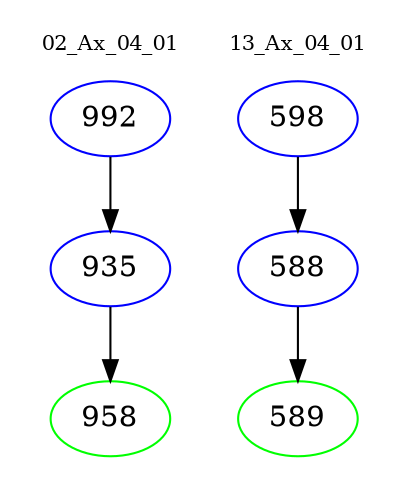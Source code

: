 digraph{
subgraph cluster_0 {
color = white
label = "02_Ax_04_01";
fontsize=10;
T0_992 [label="992", color="blue"]
T0_992 -> T0_935 [color="black"]
T0_935 [label="935", color="blue"]
T0_935 -> T0_958 [color="black"]
T0_958 [label="958", color="green"]
}
subgraph cluster_1 {
color = white
label = "13_Ax_04_01";
fontsize=10;
T1_598 [label="598", color="blue"]
T1_598 -> T1_588 [color="black"]
T1_588 [label="588", color="blue"]
T1_588 -> T1_589 [color="black"]
T1_589 [label="589", color="green"]
}
}
